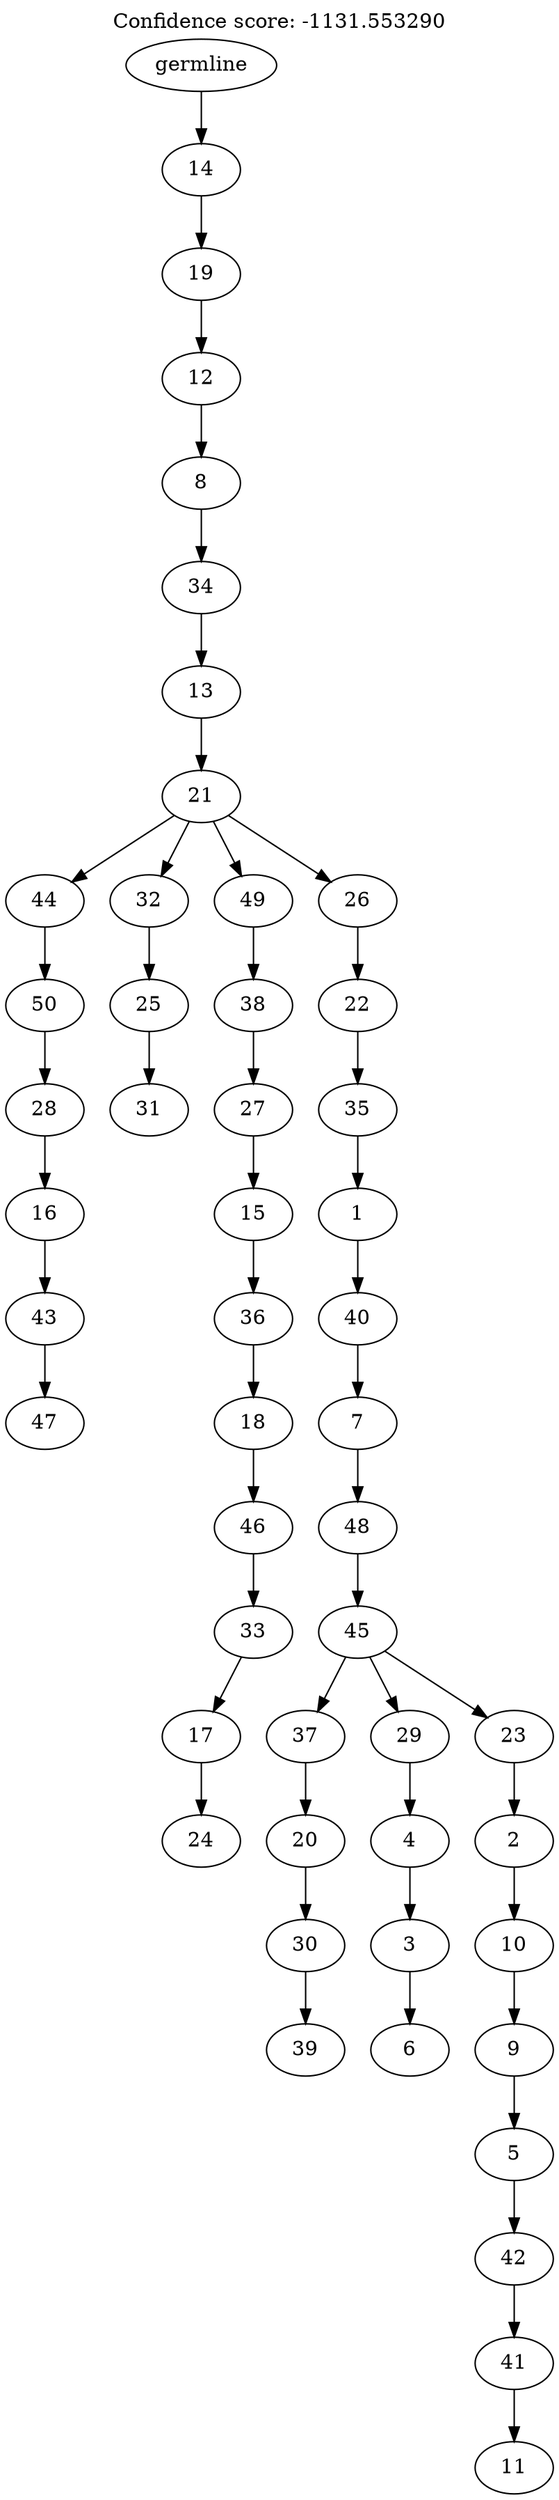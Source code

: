 digraph g {
	"49" -> "50";
	"50" [label="47"];
	"48" -> "49";
	"49" [label="43"];
	"47" -> "48";
	"48" [label="16"];
	"46" -> "47";
	"47" [label="28"];
	"45" -> "46";
	"46" [label="50"];
	"43" -> "44";
	"44" [label="31"];
	"42" -> "43";
	"43" [label="25"];
	"40" -> "41";
	"41" [label="24"];
	"39" -> "40";
	"40" [label="17"];
	"38" -> "39";
	"39" [label="33"];
	"37" -> "38";
	"38" [label="46"];
	"36" -> "37";
	"37" [label="18"];
	"35" -> "36";
	"36" [label="36"];
	"34" -> "35";
	"35" [label="15"];
	"33" -> "34";
	"34" [label="27"];
	"32" -> "33";
	"33" [label="38"];
	"30" -> "31";
	"31" [label="39"];
	"29" -> "30";
	"30" [label="30"];
	"28" -> "29";
	"29" [label="20"];
	"26" -> "27";
	"27" [label="6"];
	"25" -> "26";
	"26" [label="3"];
	"24" -> "25";
	"25" [label="4"];
	"22" -> "23";
	"23" [label="11"];
	"21" -> "22";
	"22" [label="41"];
	"20" -> "21";
	"21" [label="42"];
	"19" -> "20";
	"20" [label="5"];
	"18" -> "19";
	"19" [label="9"];
	"17" -> "18";
	"18" [label="10"];
	"16" -> "17";
	"17" [label="2"];
	"15" -> "16";
	"16" [label="23"];
	"15" -> "24";
	"24" [label="29"];
	"15" -> "28";
	"28" [label="37"];
	"14" -> "15";
	"15" [label="45"];
	"13" -> "14";
	"14" [label="48"];
	"12" -> "13";
	"13" [label="7"];
	"11" -> "12";
	"12" [label="40"];
	"10" -> "11";
	"11" [label="1"];
	"9" -> "10";
	"10" [label="35"];
	"8" -> "9";
	"9" [label="22"];
	"7" -> "8";
	"8" [label="26"];
	"7" -> "32";
	"32" [label="49"];
	"7" -> "42";
	"42" [label="32"];
	"7" -> "45";
	"45" [label="44"];
	"6" -> "7";
	"7" [label="21"];
	"5" -> "6";
	"6" [label="13"];
	"4" -> "5";
	"5" [label="34"];
	"3" -> "4";
	"4" [label="8"];
	"2" -> "3";
	"3" [label="12"];
	"1" -> "2";
	"2" [label="19"];
	"0" -> "1";
	"1" [label="14"];
	"0" [label="germline"];
	labelloc="t";
	label="Confidence score: -1131.553290";
}
